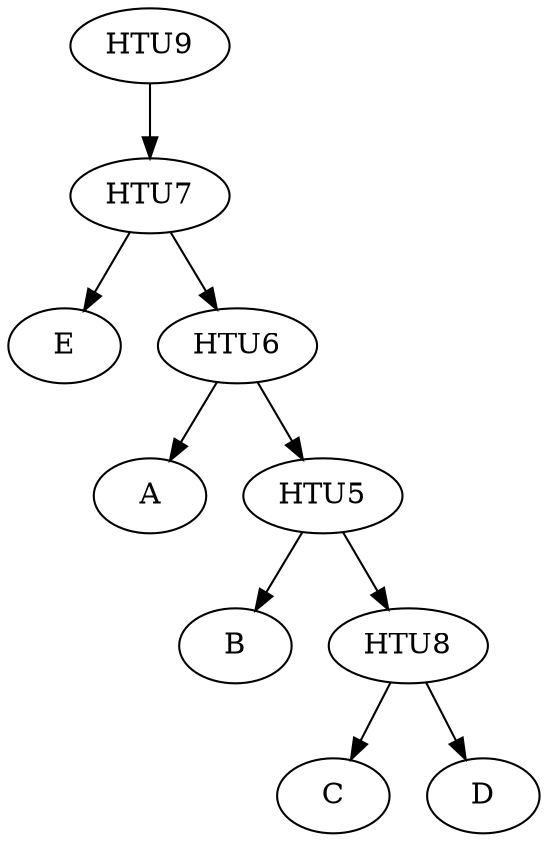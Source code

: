 digraph {
    0 [label=A];
    1 [label=B];
    2 [label=C];
    3 [label=D];
    4 [label=E];
    5 [label=HTU5];
    6 [label=HTU6];
    7 [label=HTU7];
    8 [label=HTU8];
    9 [label=HTU9];
    5 -> 1 [label=""];
    5 -> 8 [label=""];
    6 -> 0 [label=""];
    6 -> 5 [label=""];
    7 -> 4 [label=""];
    7 -> 6 [label=""];
    8 -> 2 [label=""];
    8 -> 3 [label=""];
    9 -> 7 [label=""];
}